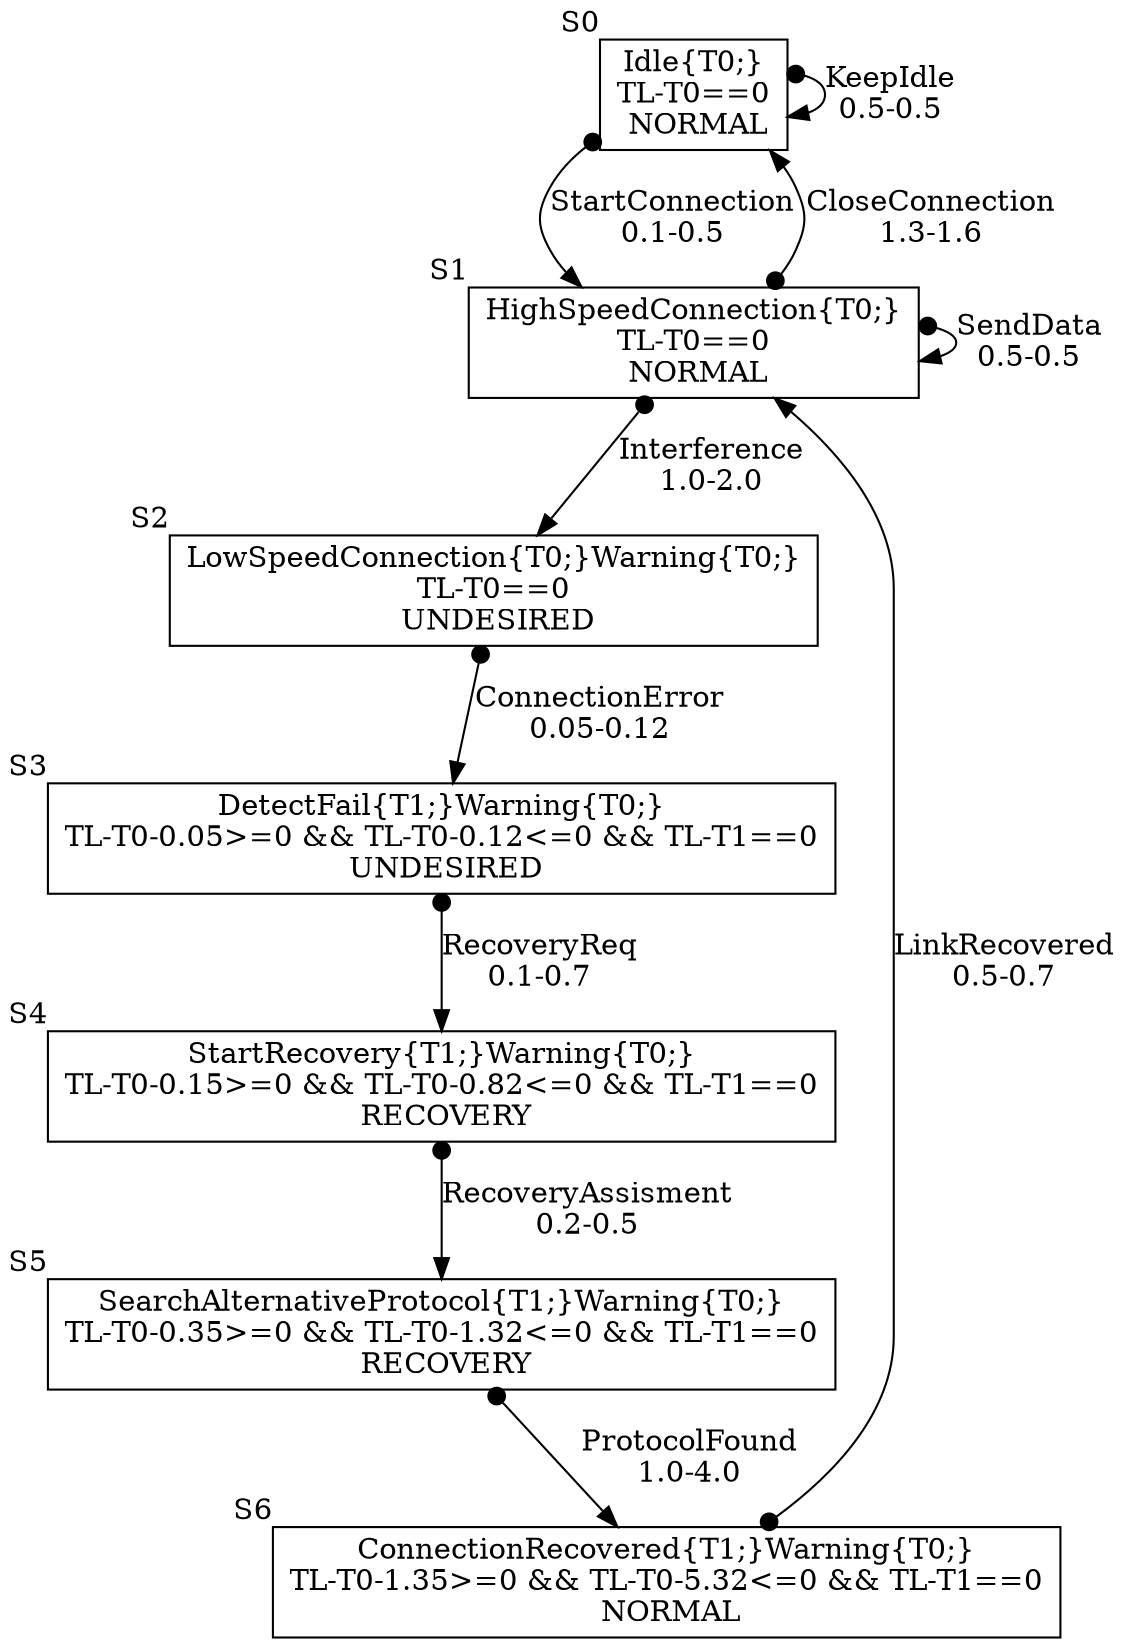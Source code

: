 digraph G {
edge [dir = both];node [shape = box];
S0 [xlabel="S0", label="Idle{T0;}
TL-T0==0
 NORMAL"];
S1 [xlabel="S1", label="HighSpeedConnection{T0;}
TL-T0==0
 NORMAL"];
S2 [xlabel="S2", label="LowSpeedConnection{T0;}Warning{T0;}
TL-T0==0
 UNDESIRED"];
S3 [xlabel="S3", label="DetectFail{T1;}Warning{T0;}
TL-T0-0.05>=0 && TL-T0-0.12<=0 && TL-T1==0
 UNDESIRED"];
S4 [xlabel="S4", label="StartRecovery{T1;}Warning{T0;}
TL-T0-0.15>=0 && TL-T0-0.82<=0 && TL-T1==0
 RECOVERY"];
S5 [xlabel="S5", label="SearchAlternativeProtocol{T1;}Warning{T0;}
TL-T0-0.35>=0 && TL-T0-1.32<=0 && TL-T1==0
 RECOVERY"];
S6 [xlabel="S6", label="ConnectionRecovered{T1;}Warning{T0;}
TL-T0-1.35>=0 && TL-T0-5.32<=0 && TL-T1==0
 NORMAL"];
S0->S1[arrowtail=dot label="StartConnection\n0.1-0.5"];
S0->S0[arrowtail=dot label="KeepIdle\n0.5-0.5"];
S1->S0[arrowtail=dot label="CloseConnection\n1.3-1.6"];
S1->S1[arrowtail=dot label="SendData\n0.5-0.5"];
S1->S2[arrowtail=dot label="Interference\n1.0-2.0"];
S2->S3[arrowtail=dot label="ConnectionError\n0.05-0.12"];
S3->S4[arrowtail=dot label="RecoveryReq\n0.1-0.7"];
S4->S5[arrowtail=dot label="RecoveryAssisment\n0.2-0.5"];
S5->S6[arrowtail=dot label="ProtocolFound\n1.0-4.0"];
S6->S1[arrowtail=dot label="LinkRecovered\n0.5-0.7"];
}